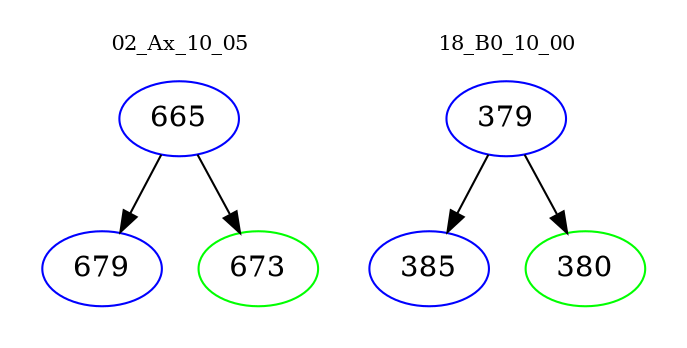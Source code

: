 digraph{
subgraph cluster_0 {
color = white
label = "02_Ax_10_05";
fontsize=10;
T0_665 [label="665", color="blue"]
T0_665 -> T0_679 [color="black"]
T0_679 [label="679", color="blue"]
T0_665 -> T0_673 [color="black"]
T0_673 [label="673", color="green"]
}
subgraph cluster_1 {
color = white
label = "18_B0_10_00";
fontsize=10;
T1_379 [label="379", color="blue"]
T1_379 -> T1_385 [color="black"]
T1_385 [label="385", color="blue"]
T1_379 -> T1_380 [color="black"]
T1_380 [label="380", color="green"]
}
}
